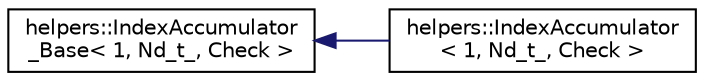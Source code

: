digraph "Graphical Class Hierarchy"
{
 // LATEX_PDF_SIZE
  edge [fontname="Helvetica",fontsize="10",labelfontname="Helvetica",labelfontsize="10"];
  node [fontname="Helvetica",fontsize="10",shape=record];
  rankdir="LR";
  Node0 [label="helpers::IndexAccumulator\l_Base\< 1, Nd_t_, Check \>",height=0.2,width=0.4,color="black", fillcolor="white", style="filled",URL="$classhelpers_1_1IndexAccumulator__Base.html",tooltip=" "];
  Node0 -> Node1 [dir="back",color="midnightblue",fontsize="10",style="solid",fontname="Helvetica"];
  Node1 [label="helpers::IndexAccumulator\l\< 1, Nd_t_, Check \>",height=0.2,width=0.4,color="black", fillcolor="white", style="filled",URL="$classhelpers_1_1IndexAccumulator_3_011_00_01Nd__t___00_01Check_01_4.html",tooltip=" "];
}
